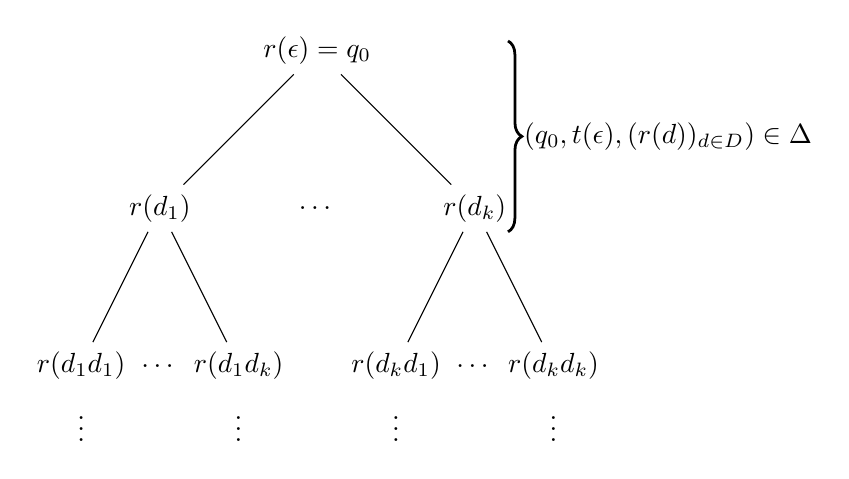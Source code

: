 \begin{tikzpicture}[
    level distance = 2cm,
    level 1/.style = {
      sibling distance = 4cm
    },
    level 2/.style = {
      sibling distance = 2cm
    }
  ]
  \node (root) {$r(\epsilon) = q_{0}$}
    child { node (l) {$r(d_{1})$}
      child { node (ll) {$r(d_{1}d_{1})$} }
      child { node (lr) {$r(d_{1}d_{k})$} }
    }
    child { node (r) {$r(d_{k})$}
      child { node (rl) {$r(d_{k}d_{1})$} }
      child { node (rr) {$r(d_{k}d_{k})$} }
    };

  \node (dotsl1) at (l-|root) {$\dots$};
  \node (dotsl2l) at (ll-|l)  {$\dots$};
  \node (dtosl2r) at (rl-|r)  {$\dots$};

  \node[] (dummy) at (r|-root) {};

  \node [below = 0.01cm of ll] (dotsll) {$\vdots$};
  \node [below = 0.01cm of lr] (dotslr) {$\vdots$};
  \node [below = 0.01cm of rl] (dotsrl) {$\vdots$};
  \node [below = 0.01cm of rr] (dotsrr) {$\vdots$};

  \draw [ decoration = { brace, amplitude = 5pt, raise = 12pt},
    decorate, draw, line width = 1pt] (dummy.north) -- node [right, xshift = 14pt] {
      $(q_{0}, t(\epsilon), (r(d))_{d\in D})\in\Delta$} (r.south);
\end{tikzpicture}
